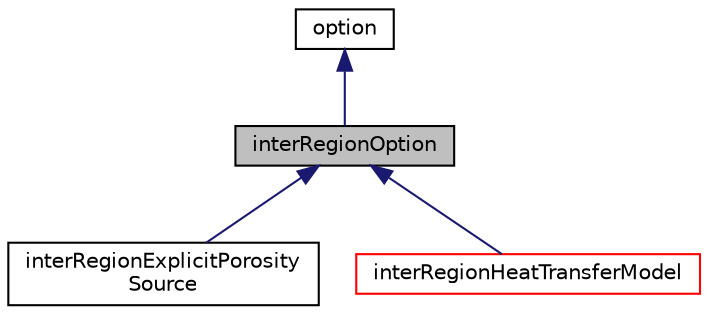 digraph "interRegionOption"
{
  bgcolor="transparent";
  edge [fontname="Helvetica",fontsize="10",labelfontname="Helvetica",labelfontsize="10"];
  node [fontname="Helvetica",fontsize="10",shape=record];
  Node1 [label="interRegionOption",height=0.2,width=0.4,color="black", fillcolor="grey75", style="filled", fontcolor="black"];
  Node2 -> Node1 [dir="back",color="midnightblue",fontsize="10",style="solid",fontname="Helvetica"];
  Node2 [label="option",height=0.2,width=0.4,color="black",URL="$a01761.html",tooltip="Finite volume options abstract base class. Provides a base set of controls, e.g.: ..."];
  Node1 -> Node3 [dir="back",color="midnightblue",fontsize="10",style="solid",fontname="Helvetica"];
  Node3 [label="interRegionExplicitPorosity\lSource",height=0.2,width=0.4,color="black",URL="$a01186.html",tooltip="Inter-region explicit porosity source. "];
  Node1 -> Node4 [dir="back",color="midnightblue",fontsize="10",style="solid",fontname="Helvetica"];
  Node4 [label="interRegionHeatTransferModel",height=0.2,width=0.4,color="red",URL="$a01187.html",tooltip="Base class for inter region heat exchange. The derived classes must provide the heat transfer coeffis..."];
}
